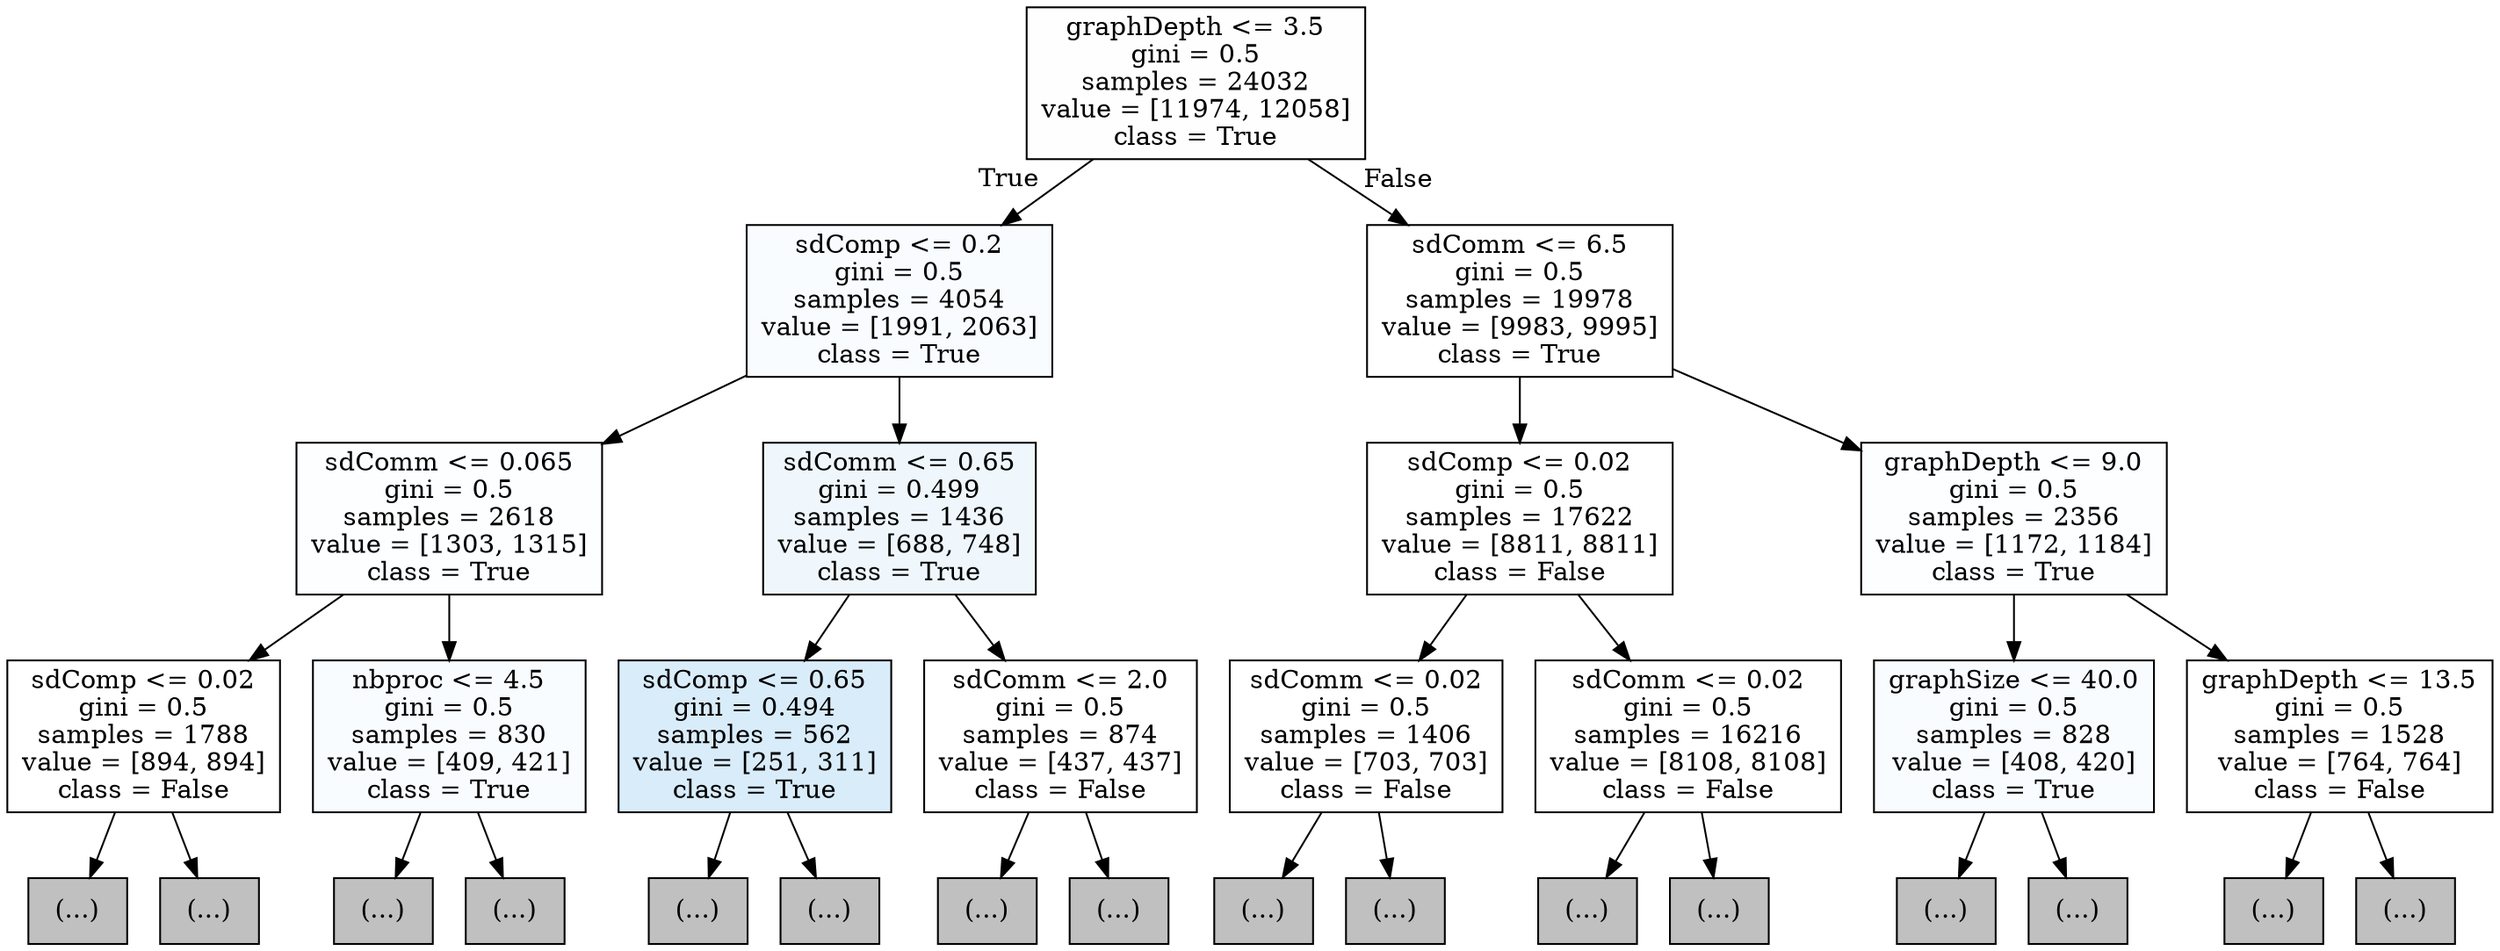 digraph Tree {
node [shape=box, style="filled", color="black"] ;
0 [label="graphDepth <= 3.5\ngini = 0.5\nsamples = 24032\nvalue = [11974, 12058]\nclass = True", fillcolor="#fefeff"] ;
1 [label="sdComp <= 0.2\ngini = 0.5\nsamples = 4054\nvalue = [1991, 2063]\nclass = True", fillcolor="#f8fcfe"] ;
0 -> 1 [labeldistance=2.5, labelangle=45, headlabel="True"] ;
2 [label="sdComm <= 0.065\ngini = 0.5\nsamples = 2618\nvalue = [1303, 1315]\nclass = True", fillcolor="#fdfeff"] ;
1 -> 2 ;
3 [label="sdComp <= 0.02\ngini = 0.5\nsamples = 1788\nvalue = [894, 894]\nclass = False", fillcolor="#ffffff"] ;
2 -> 3 ;
4 [label="(...)", fillcolor="#C0C0C0"] ;
3 -> 4 ;
11 [label="(...)", fillcolor="#C0C0C0"] ;
3 -> 11 ;
20 [label="nbproc <= 4.5\ngini = 0.5\nsamples = 830\nvalue = [409, 421]\nclass = True", fillcolor="#f9fcfe"] ;
2 -> 20 ;
21 [label="(...)", fillcolor="#C0C0C0"] ;
20 -> 21 ;
30 [label="(...)", fillcolor="#C0C0C0"] ;
20 -> 30 ;
41 [label="sdComm <= 0.65\ngini = 0.499\nsamples = 1436\nvalue = [688, 748]\nclass = True", fillcolor="#eff7fd"] ;
1 -> 41 ;
42 [label="sdComp <= 0.65\ngini = 0.494\nsamples = 562\nvalue = [251, 311]\nclass = True", fillcolor="#d9ecfa"] ;
41 -> 42 ;
43 [label="(...)", fillcolor="#C0C0C0"] ;
42 -> 43 ;
50 [label="(...)", fillcolor="#C0C0C0"] ;
42 -> 50 ;
57 [label="sdComm <= 2.0\ngini = 0.5\nsamples = 874\nvalue = [437, 437]\nclass = False", fillcolor="#ffffff"] ;
41 -> 57 ;
58 [label="(...)", fillcolor="#C0C0C0"] ;
57 -> 58 ;
75 [label="(...)", fillcolor="#C0C0C0"] ;
57 -> 75 ;
86 [label="sdComm <= 6.5\ngini = 0.5\nsamples = 19978\nvalue = [9983, 9995]\nclass = True", fillcolor="#ffffff"] ;
0 -> 86 [labeldistance=2.5, labelangle=-45, headlabel="False"] ;
87 [label="sdComp <= 0.02\ngini = 0.5\nsamples = 17622\nvalue = [8811, 8811]\nclass = False", fillcolor="#ffffff"] ;
86 -> 87 ;
88 [label="sdComm <= 0.02\ngini = 0.5\nsamples = 1406\nvalue = [703, 703]\nclass = False", fillcolor="#ffffff"] ;
87 -> 88 ;
89 [label="(...)", fillcolor="#C0C0C0"] ;
88 -> 89 ;
104 [label="(...)", fillcolor="#C0C0C0"] ;
88 -> 104 ;
135 [label="sdComm <= 0.02\ngini = 0.5\nsamples = 16216\nvalue = [8108, 8108]\nclass = False", fillcolor="#ffffff"] ;
87 -> 135 ;
136 [label="(...)", fillcolor="#C0C0C0"] ;
135 -> 136 ;
169 [label="(...)", fillcolor="#C0C0C0"] ;
135 -> 169 ;
496 [label="graphDepth <= 9.0\ngini = 0.5\nsamples = 2356\nvalue = [1172, 1184]\nclass = True", fillcolor="#fdfeff"] ;
86 -> 496 ;
497 [label="graphSize <= 40.0\ngini = 0.5\nsamples = 828\nvalue = [408, 420]\nclass = True", fillcolor="#f9fcfe"] ;
496 -> 497 ;
498 [label="(...)", fillcolor="#C0C0C0"] ;
497 -> 498 ;
511 [label="(...)", fillcolor="#C0C0C0"] ;
497 -> 511 ;
516 [label="graphDepth <= 13.5\ngini = 0.5\nsamples = 1528\nvalue = [764, 764]\nclass = False", fillcolor="#ffffff"] ;
496 -> 516 ;
517 [label="(...)", fillcolor="#C0C0C0"] ;
516 -> 517 ;
528 [label="(...)", fillcolor="#C0C0C0"] ;
516 -> 528 ;
}